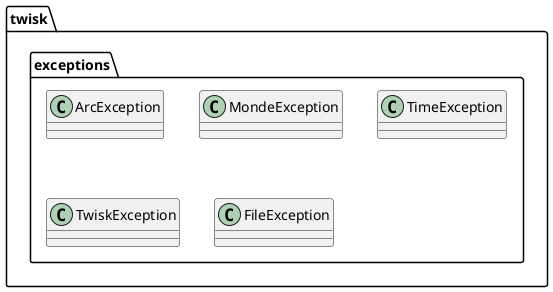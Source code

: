 @startuml

package twisk.exceptions{
    class ArcException{
    }
    class MondeException{
    }
    class TimeException{
    }
    class TwiskException{
    }
    class FileException{
    }
}

@enduml